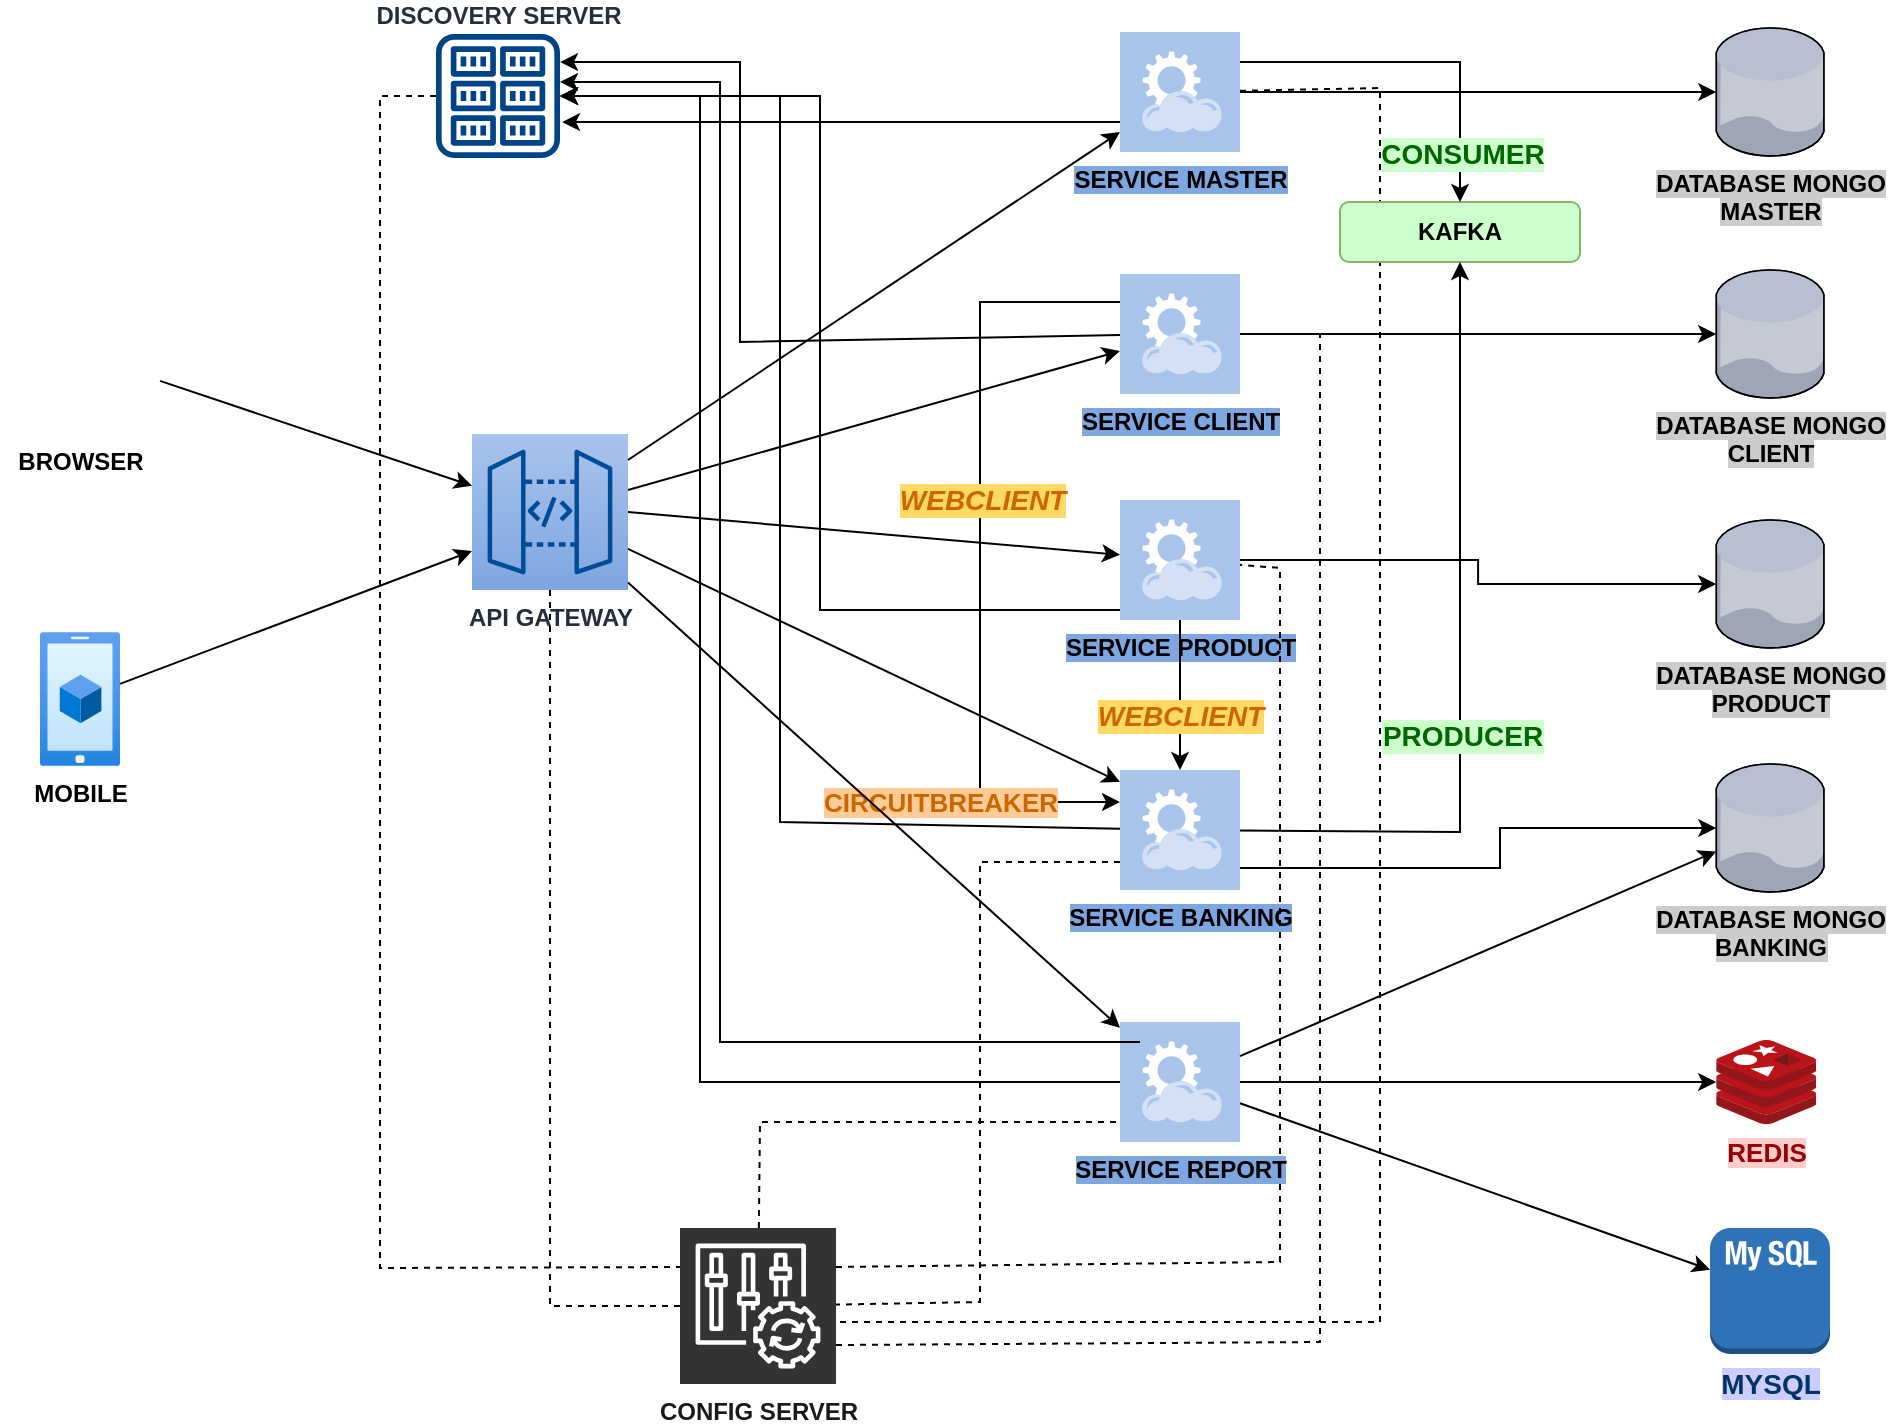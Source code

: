 <mxfile version="20.2.7" type="device"><diagram id="fUbpz79eXIuGwnuzM5sV" name="Página-1"><mxGraphModel dx="868" dy="482" grid="1" gridSize="10" guides="1" tooltips="1" connect="1" arrows="1" fold="1" page="1" pageScale="1" pageWidth="827" pageHeight="1169" math="0" shadow="0"><root><mxCell id="0"/><mxCell id="1" parent="0"/><mxCell id="qrkm8E97t-TaUOCHeXfc-1" value="&lt;b&gt;API GATEWAY&lt;/b&gt;" style="sketch=0;points=[[0,0,0],[0.25,0,0],[0.5,0,0],[0.75,0,0],[1,0,0],[0,1,0],[0.25,1,0],[0.5,1,0],[0.75,1,0],[1,1,0],[0,0.25,0],[0,0.5,0],[0,0.75,0],[1,0.25,0],[1,0.5,0],[1,0.75,0]];outlineConnect=0;fontColor=#232F3E;gradientColor=#A9C4EB;gradientDirection=north;fillColor=#7EA6E0;strokeColor=#004C99;dashed=0;verticalLabelPosition=bottom;verticalAlign=top;align=center;html=1;fontSize=12;fontStyle=0;aspect=fixed;shape=mxgraph.aws4.resourceIcon;resIcon=mxgraph.aws4.api_gateway;" parent="1" vertex="1"><mxGeometry x="296" y="276" width="78" height="78" as="geometry"/></mxCell><mxCell id="qrkm8E97t-TaUOCHeXfc-2" value="&lt;b&gt;BROWSER&lt;/b&gt;" style="shape=image;html=1;verticalAlign=top;verticalLabelPosition=bottom;labelBackgroundColor=#ffffff;imageAspect=0;aspect=fixed;image=https://cdn2.iconfinder.com/data/icons/whcompare-isometric-web-hosting-servers/50/web-browser-on-laptop-128.png" parent="1" vertex="1"><mxGeometry x="60" y="196" width="80" height="80" as="geometry"/></mxCell><mxCell id="9FbBqV4ePVfVegBzTySM-27" style="edgeStyle=orthogonalEdgeStyle;rounded=0;orthogonalLoop=1;jettySize=auto;html=1;fontColor=#1A1A1A;" parent="1" source="qrkm8E97t-TaUOCHeXfc-5" target="qrkm8E97t-TaUOCHeXfc-15" edge="1"><mxGeometry relative="1" as="geometry"/></mxCell><mxCell id="qrkm8E97t-TaUOCHeXfc-5" value="&lt;b style=&quot;background-color: rgb(126, 166, 224);&quot;&gt;SERVICE MASTER&lt;/b&gt;" style="shadow=0;dashed=0;html=1;strokeColor=none;fillColor=#A9C4EB;labelPosition=center;verticalLabelPosition=bottom;verticalAlign=top;align=center;outlineConnect=0;shape=mxgraph.veeam.2d.restful_apis;" parent="1" vertex="1"><mxGeometry x="620" y="75" width="60" height="60" as="geometry"/></mxCell><mxCell id="9FbBqV4ePVfVegBzTySM-26" style="edgeStyle=orthogonalEdgeStyle;rounded=0;orthogonalLoop=1;jettySize=auto;html=1;fontColor=#1A1A1A;" parent="1" source="qrkm8E97t-TaUOCHeXfc-6" target="qrkm8E97t-TaUOCHeXfc-14" edge="1"><mxGeometry relative="1" as="geometry"/></mxCell><mxCell id="qrkm8E97t-TaUOCHeXfc-6" value="&lt;b style=&quot;background-color: rgb(126, 166, 224);&quot;&gt;SERVICE CLIENT&lt;/b&gt;" style="shadow=0;dashed=0;html=1;strokeColor=none;fillColor=#A9C4EB;labelPosition=center;verticalLabelPosition=bottom;verticalAlign=top;align=center;outlineConnect=0;shape=mxgraph.veeam.2d.restful_apis;" parent="1" vertex="1"><mxGeometry x="620" y="196" width="60" height="60" as="geometry"/></mxCell><mxCell id="9FbBqV4ePVfVegBzTySM-25" style="edgeStyle=orthogonalEdgeStyle;rounded=0;orthogonalLoop=1;jettySize=auto;html=1;fontColor=#1A1A1A;" parent="1" source="qrkm8E97t-TaUOCHeXfc-7" target="qrkm8E97t-TaUOCHeXfc-16" edge="1"><mxGeometry relative="1" as="geometry"/></mxCell><mxCell id="qrkm8E97t-TaUOCHeXfc-7" value="&lt;b style=&quot;background-color: rgb(126, 166, 224);&quot;&gt;SERVICE PRODUCT&lt;/b&gt;" style="shadow=0;dashed=0;html=1;strokeColor=none;fillColor=#A9C4EB;labelPosition=center;verticalLabelPosition=bottom;verticalAlign=top;align=center;outlineConnect=0;shape=mxgraph.veeam.2d.restful_apis;" parent="1" vertex="1"><mxGeometry x="620" y="309" width="60" height="60" as="geometry"/></mxCell><mxCell id="9FbBqV4ePVfVegBzTySM-24" style="edgeStyle=orthogonalEdgeStyle;rounded=0;orthogonalLoop=1;jettySize=auto;html=1;fontColor=#1A1A1A;" parent="1" source="qrkm8E97t-TaUOCHeXfc-8" target="qrkm8E97t-TaUOCHeXfc-17" edge="1"><mxGeometry relative="1" as="geometry"><Array as="points"><mxPoint x="810" y="493"/><mxPoint x="810" y="473"/></Array><mxPoint x="790" y="520" as="sourcePoint"/></mxGeometry></mxCell><mxCell id="qrkm8E97t-TaUOCHeXfc-8" value="&lt;b style=&quot;background-color: rgb(126, 166, 224);&quot;&gt;SERVICE BANKING&lt;/b&gt;" style="shadow=0;dashed=0;html=1;strokeColor=none;fillColor=#A9C4EB;labelPosition=center;verticalLabelPosition=bottom;verticalAlign=top;align=center;outlineConnect=0;shape=mxgraph.veeam.2d.restful_apis;" parent="1" vertex="1"><mxGeometry x="620" y="444" width="60" height="60" as="geometry"/></mxCell><mxCell id="qrkm8E97t-TaUOCHeXfc-14" value="&lt;b style=&quot;background-color: rgb(204, 204, 204);&quot;&gt;DATABASE MONGO&lt;br&gt;CLIENT&lt;/b&gt;" style="verticalLabelPosition=bottom;sketch=0;aspect=fixed;html=1;verticalAlign=top;strokeColor=none;align=center;outlineConnect=0;shape=mxgraph.citrix.database;" parent="1" vertex="1"><mxGeometry x="918.1" y="194" width="54.4" height="64" as="geometry"/></mxCell><mxCell id="qrkm8E97t-TaUOCHeXfc-15" value="&lt;b style=&quot;background-color: rgb(204, 204, 204);&quot;&gt;DATABASE MONGO&lt;br&gt;MASTER&lt;/b&gt;" style="verticalLabelPosition=bottom;sketch=0;aspect=fixed;html=1;verticalAlign=top;strokeColor=none;align=center;outlineConnect=0;shape=mxgraph.citrix.database;" parent="1" vertex="1"><mxGeometry x="918.1" y="73" width="54.4" height="64" as="geometry"/></mxCell><mxCell id="qrkm8E97t-TaUOCHeXfc-16" value="&lt;b style=&quot;background-color: rgb(204, 204, 204);&quot;&gt;DATABASE MONGO&lt;br&gt;PRODUCT&lt;/b&gt;" style="verticalLabelPosition=bottom;sketch=0;aspect=fixed;html=1;verticalAlign=top;strokeColor=none;align=center;outlineConnect=0;shape=mxgraph.citrix.database;" parent="1" vertex="1"><mxGeometry x="918.1" y="319" width="54.4" height="64" as="geometry"/></mxCell><mxCell id="qrkm8E97t-TaUOCHeXfc-17" value="&lt;b style=&quot;background-color: rgb(204, 204, 204);&quot;&gt;DATABASE MONGO&lt;br&gt;BANKING&lt;/b&gt;" style="verticalLabelPosition=bottom;sketch=0;aspect=fixed;html=1;verticalAlign=top;strokeColor=none;align=center;outlineConnect=0;shape=mxgraph.citrix.database;" parent="1" vertex="1"><mxGeometry x="918.1" y="441" width="54.4" height="64" as="geometry"/></mxCell><mxCell id="9FbBqV4ePVfVegBzTySM-1" value="" style="endArrow=classic;html=1;rounded=0;" parent="1" source="qrkm8E97t-TaUOCHeXfc-1" target="qrkm8E97t-TaUOCHeXfc-5" edge="1"><mxGeometry width="50" height="50" relative="1" as="geometry"><mxPoint x="410" y="313" as="sourcePoint"/><mxPoint x="460" y="263" as="targetPoint"/></mxGeometry></mxCell><mxCell id="9FbBqV4ePVfVegBzTySM-2" value="" style="endArrow=classic;html=1;rounded=0;" parent="1" source="qrkm8E97t-TaUOCHeXfc-1" target="qrkm8E97t-TaUOCHeXfc-6" edge="1"><mxGeometry width="50" height="50" relative="1" as="geometry"><mxPoint x="350" y="283" as="sourcePoint"/><mxPoint x="460" y="263" as="targetPoint"/></mxGeometry></mxCell><mxCell id="9FbBqV4ePVfVegBzTySM-3" value="" style="endArrow=classic;html=1;rounded=0;exitX=1;exitY=0.5;exitDx=0;exitDy=0;exitPerimeter=0;" parent="1" source="qrkm8E97t-TaUOCHeXfc-1" target="qrkm8E97t-TaUOCHeXfc-7" edge="1"><mxGeometry width="50" height="50" relative="1" as="geometry"><mxPoint x="410" y="313" as="sourcePoint"/><mxPoint x="460" y="263" as="targetPoint"/></mxGeometry></mxCell><mxCell id="9FbBqV4ePVfVegBzTySM-4" value="" style="endArrow=classic;html=1;rounded=0;entryX=0;entryY=0.1;entryDx=0;entryDy=0;entryPerimeter=0;" parent="1" source="qrkm8E97t-TaUOCHeXfc-1" target="qrkm8E97t-TaUOCHeXfc-8" edge="1"><mxGeometry width="50" height="50" relative="1" as="geometry"><mxPoint x="350" y="283" as="sourcePoint"/><mxPoint x="460" y="263" as="targetPoint"/></mxGeometry></mxCell><mxCell id="9FbBqV4ePVfVegBzTySM-5" value="&lt;b&gt;DISCOVERY SERVER&lt;/b&gt;" style="sketch=0;outlineConnect=0;fontColor=#232F3E;gradientColor=none;fillColor=#004387;strokeColor=none;dashed=0;verticalLabelPosition=top;verticalAlign=bottom;align=center;html=1;fontSize=12;fontStyle=0;aspect=fixed;pointerEvents=1;shape=mxgraph.aws4.registry;labelPosition=center;" parent="1" vertex="1"><mxGeometry x="278" y="76" width="62" height="62" as="geometry"/></mxCell><mxCell id="9FbBqV4ePVfVegBzTySM-7" value="" style="endArrow=classic;html=1;rounded=0;exitX=0;exitY=0.75;exitDx=0;exitDy=0;exitPerimeter=0;entryX=1.016;entryY=0.71;entryDx=0;entryDy=0;entryPerimeter=0;" parent="1" source="qrkm8E97t-TaUOCHeXfc-5" target="9FbBqV4ePVfVegBzTySM-5" edge="1"><mxGeometry width="50" height="50" relative="1" as="geometry"><mxPoint x="610" y="120" as="sourcePoint"/><mxPoint x="350" y="120" as="targetPoint"/></mxGeometry></mxCell><mxCell id="9FbBqV4ePVfVegBzTySM-8" value="" style="endArrow=classic;html=1;rounded=0;entryX=1;entryY=0.226;entryDx=0;entryDy=0;entryPerimeter=0;" parent="1" source="qrkm8E97t-TaUOCHeXfc-6" target="9FbBqV4ePVfVegBzTySM-5" edge="1"><mxGeometry width="50" height="50" relative="1" as="geometry"><mxPoint x="460" y="313" as="sourcePoint"/><mxPoint x="340" y="103" as="targetPoint"/><Array as="points"><mxPoint x="430" y="230"/><mxPoint x="430" y="90"/></Array></mxGeometry></mxCell><mxCell id="9FbBqV4ePVfVegBzTySM-9" value="" style="endArrow=classic;html=1;rounded=0;exitX=0;exitY=0.917;exitDx=0;exitDy=0;exitPerimeter=0;" parent="1" source="qrkm8E97t-TaUOCHeXfc-7" target="9FbBqV4ePVfVegBzTySM-5" edge="1"><mxGeometry width="50" height="50" relative="1" as="geometry"><mxPoint x="570" y="360" as="sourcePoint"/><mxPoint x="360" y="140" as="targetPoint"/><Array as="points"><mxPoint x="470" y="364"/><mxPoint x="470" y="107"/></Array></mxGeometry></mxCell><mxCell id="9FbBqV4ePVfVegBzTySM-10" value="" style="endArrow=classic;html=1;rounded=0;" parent="1" source="qrkm8E97t-TaUOCHeXfc-8" target="9FbBqV4ePVfVegBzTySM-5" edge="1"><mxGeometry width="50" height="50" relative="1" as="geometry"><mxPoint x="460" y="313" as="sourcePoint"/><mxPoint x="510" y="263" as="targetPoint"/><Array as="points"><mxPoint x="450" y="470"/><mxPoint x="450" y="107"/></Array></mxGeometry></mxCell><mxCell id="9FbBqV4ePVfVegBzTySM-11" value="&lt;b&gt;CONFIG SERVER&lt;/b&gt;" style="sketch=0;points=[[0,0,0],[0.25,0,0],[0.5,0,0],[0.75,0,0],[1,0,0],[0,1,0],[0.25,1,0],[0.5,1,0],[0.75,1,0],[1,1,0],[0,0.25,0],[0,0.5,0],[0,0.75,0],[1,0.25,0],[1,0.5,0],[1,0.75,0]];points=[[0,0,0],[0.25,0,0],[0.5,0,0],[0.75,0,0],[1,0,0],[0,1,0],[0.25,1,0],[0.5,1,0],[0.75,1,0],[1,1,0],[0,0.25,0],[0,0.5,0],[0,0.75,0],[1,0.25,0],[1,0.5,0],[1,0.75,0]];outlineConnect=0;fontColor=#1A1A1A;gradientColor=none;gradientDirection=north;fillColor=#333333;strokeColor=#ffffff;dashed=0;verticalLabelPosition=bottom;verticalAlign=top;align=center;html=1;fontSize=12;fontStyle=0;aspect=fixed;shape=mxgraph.aws4.resourceIcon;resIcon=mxgraph.aws4.config;" parent="1" vertex="1"><mxGeometry x="400" y="673" width="78" height="78" as="geometry"/></mxCell><mxCell id="9FbBqV4ePVfVegBzTySM-12" value="&lt;b&gt;MOBILE&lt;/b&gt;" style="aspect=fixed;html=1;points=[];align=center;image;fontSize=12;image=img/lib/azure2/general/Mobile.svg;fillColor=#1A1A1A;gradientColor=none;" parent="1" vertex="1"><mxGeometry x="80" y="375" width="40" height="67" as="geometry"/></mxCell><mxCell id="9FbBqV4ePVfVegBzTySM-13" value="" style="endArrow=classic;html=1;rounded=0;" parent="1" source="qrkm8E97t-TaUOCHeXfc-2" target="qrkm8E97t-TaUOCHeXfc-1" edge="1"><mxGeometry width="50" height="50" relative="1" as="geometry"><mxPoint x="180" y="273" as="sourcePoint"/><mxPoint x="270" y="293" as="targetPoint"/></mxGeometry></mxCell><mxCell id="9FbBqV4ePVfVegBzTySM-14" value="" style="endArrow=classic;html=1;rounded=0;entryX=0;entryY=0.75;entryDx=0;entryDy=0;entryPerimeter=0;" parent="1" source="9FbBqV4ePVfVegBzTySM-12" target="qrkm8E97t-TaUOCHeXfc-1" edge="1"><mxGeometry width="50" height="50" relative="1" as="geometry"><mxPoint x="460" y="433" as="sourcePoint"/><mxPoint x="510" y="383" as="targetPoint"/></mxGeometry></mxCell><mxCell id="9FbBqV4ePVfVegBzTySM-15" value="" style="endArrow=none;dashed=1;html=1;rounded=0;entryX=0.5;entryY=1;entryDx=0;entryDy=0;entryPerimeter=0;" parent="1" source="9FbBqV4ePVfVegBzTySM-11" target="qrkm8E97t-TaUOCHeXfc-1" edge="1"><mxGeometry width="50" height="50" relative="1" as="geometry"><mxPoint x="460" y="433" as="sourcePoint"/><mxPoint x="510" y="383" as="targetPoint"/><Array as="points"><mxPoint x="335" y="712"/></Array></mxGeometry></mxCell><mxCell id="9FbBqV4ePVfVegBzTySM-16" value="" style="endArrow=none;dashed=1;html=1;rounded=0;exitX=0;exitY=0.767;exitDx=0;exitDy=0;exitPerimeter=0;" parent="1" source="qrkm8E97t-TaUOCHeXfc-8" target="9FbBqV4ePVfVegBzTySM-11" edge="1"><mxGeometry width="50" height="50" relative="1" as="geometry"><mxPoint x="610" y="490" as="sourcePoint"/><mxPoint x="550" y="573" as="targetPoint"/><Array as="points"><mxPoint x="550" y="490"/><mxPoint x="550" y="710"/></Array></mxGeometry></mxCell><mxCell id="9FbBqV4ePVfVegBzTySM-17" value="" style="endArrow=none;dashed=1;html=1;rounded=0;exitX=1;exitY=0.25;exitDx=0;exitDy=0;exitPerimeter=0;" parent="1" source="9FbBqV4ePVfVegBzTySM-11" target="qrkm8E97t-TaUOCHeXfc-7" edge="1"><mxGeometry width="50" height="50" relative="1" as="geometry"><mxPoint x="460" y="433" as="sourcePoint"/><mxPoint x="700" y="373" as="targetPoint"/><Array as="points"><mxPoint x="700" y="690"/><mxPoint x="700" y="343"/></Array></mxGeometry></mxCell><mxCell id="9FbBqV4ePVfVegBzTySM-18" value="" style="endArrow=none;dashed=1;html=1;rounded=0;exitX=1;exitY=0.75;exitDx=0;exitDy=0;exitPerimeter=0;" parent="1" source="9FbBqV4ePVfVegBzTySM-11" target="qrkm8E97t-TaUOCHeXfc-6" edge="1"><mxGeometry width="50" height="50" relative="1" as="geometry"><mxPoint x="510" y="633" as="sourcePoint"/><mxPoint x="730" y="633" as="targetPoint"/><Array as="points"><mxPoint x="720" y="730"/><mxPoint x="720" y="226"/></Array></mxGeometry></mxCell><mxCell id="9FbBqV4ePVfVegBzTySM-19" value="" style="endArrow=none;dashed=1;html=1;rounded=0;" parent="1" target="qrkm8E97t-TaUOCHeXfc-5" edge="1"><mxGeometry width="50" height="50" relative="1" as="geometry"><mxPoint x="480" y="720" as="sourcePoint"/><mxPoint x="510" y="383" as="targetPoint"/><Array as="points"><mxPoint x="570" y="720"/><mxPoint x="750" y="720"/><mxPoint x="750" y="103"/></Array></mxGeometry></mxCell><mxCell id="9FbBqV4ePVfVegBzTySM-20" value="" style="endArrow=none;dashed=1;html=1;rounded=0;entryX=0;entryY=0.25;entryDx=0;entryDy=0;entryPerimeter=0;" parent="1" source="9FbBqV4ePVfVegBzTySM-5" target="9FbBqV4ePVfVegBzTySM-11" edge="1"><mxGeometry width="50" height="50" relative="1" as="geometry"><mxPoint x="389" y="383" as="sourcePoint"/><mxPoint x="430" y="573" as="targetPoint"/><Array as="points"><mxPoint x="250" y="107"/><mxPoint x="250" y="693"/></Array></mxGeometry></mxCell><mxCell id="BE4HciEGZ0AQKQUYVolI-4" value="KAFKA" style="rounded=1;whiteSpace=wrap;html=1;fontStyle=1;labelBackgroundColor=none;fillColor=#CCFFCC;strokeColor=#82b366;" parent="1" vertex="1"><mxGeometry x="730" y="160" width="120" height="30" as="geometry"/></mxCell><mxCell id="BE4HciEGZ0AQKQUYVolI-5" value="" style="endArrow=classic;html=1;rounded=0;" parent="1" source="qrkm8E97t-TaUOCHeXfc-8" target="BE4HciEGZ0AQKQUYVolI-4" edge="1"><mxGeometry width="50" height="50" relative="1" as="geometry"><mxPoint x="540" y="350" as="sourcePoint"/><mxPoint x="590" y="300" as="targetPoint"/><Array as="points"><mxPoint x="790" y="475"/></Array></mxGeometry></mxCell><mxCell id="BE4HciEGZ0AQKQUYVolI-26" value="PRODUCER" style="edgeLabel;html=1;align=center;verticalAlign=middle;resizable=0;points=[];fontSize=14;fontColor=#006600;fontStyle=1;labelBackgroundColor=#CCFFCC;" parent="BE4HciEGZ0AQKQUYVolI-5" vertex="1" connectable="0"><mxGeometry x="-0.2" y="-1" relative="1" as="geometry"><mxPoint as="offset"/></mxGeometry></mxCell><mxCell id="BE4HciEGZ0AQKQUYVolI-6" value="" style="endArrow=classic;html=1;rounded=0;" parent="1" target="BE4HciEGZ0AQKQUYVolI-4" edge="1"><mxGeometry width="50" height="50" relative="1" as="geometry"><mxPoint x="680" y="90" as="sourcePoint"/><mxPoint x="590" y="300" as="targetPoint"/><Array as="points"><mxPoint x="790" y="90"/></Array></mxGeometry></mxCell><mxCell id="BE4HciEGZ0AQKQUYVolI-28" value="CONSUMER" style="edgeLabel;html=1;align=center;verticalAlign=middle;resizable=0;points=[];fontSize=14;fontColor=#006600;fontStyle=1;labelBackgroundColor=#CCFFCC;" parent="BE4HciEGZ0AQKQUYVolI-6" vertex="1" connectable="0"><mxGeometry x="0.733" y="1" relative="1" as="geometry"><mxPoint as="offset"/></mxGeometry></mxCell><mxCell id="BE4HciEGZ0AQKQUYVolI-10" value="" style="endArrow=classic;html=1;rounded=0;fontColor=#000099;" parent="1" source="qrkm8E97t-TaUOCHeXfc-7" target="qrkm8E97t-TaUOCHeXfc-8" edge="1"><mxGeometry width="50" height="50" relative="1" as="geometry"><mxPoint x="420" y="430" as="sourcePoint"/><mxPoint x="470" y="380" as="targetPoint"/></mxGeometry></mxCell><mxCell id="BE4HciEGZ0AQKQUYVolI-13" value="WEBCLIENT" style="edgeLabel;html=1;align=center;verticalAlign=middle;resizable=0;points=[];fontColor=#CC6600;fontSize=14;fontStyle=3;labelBackgroundColor=#FFD966;" parent="BE4HciEGZ0AQKQUYVolI-10" vertex="1" connectable="0"><mxGeometry x="0.275" relative="1" as="geometry"><mxPoint as="offset"/></mxGeometry></mxCell><mxCell id="BE4HciEGZ0AQKQUYVolI-11" value="&lt;b style=&quot;background-color: rgb(126, 166, 224);&quot;&gt;SERVICE REPORT&lt;/b&gt;" style="shadow=0;dashed=0;html=1;strokeColor=none;fillColor=#A9C4EB;labelPosition=center;verticalLabelPosition=bottom;verticalAlign=top;align=center;outlineConnect=0;shape=mxgraph.veeam.2d.restful_apis;" parent="1" vertex="1"><mxGeometry x="620" y="570" width="60" height="60" as="geometry"/></mxCell><mxCell id="BE4HciEGZ0AQKQUYVolI-15" value="" style="endArrow=classic;html=1;rounded=0;fontSize=14;fontColor=#CC6600;entryX=0;entryY=0.267;entryDx=0;entryDy=0;entryPerimeter=0;exitX=0;exitY=0.233;exitDx=0;exitDy=0;exitPerimeter=0;" parent="1" source="qrkm8E97t-TaUOCHeXfc-6" target="qrkm8E97t-TaUOCHeXfc-8" edge="1"><mxGeometry width="50" height="50" relative="1" as="geometry"><mxPoint x="590" y="210" as="sourcePoint"/><mxPoint x="690" y="380" as="targetPoint"/><Array as="points"><mxPoint x="550" y="210"/><mxPoint x="550" y="460"/></Array></mxGeometry></mxCell><mxCell id="BE4HciEGZ0AQKQUYVolI-16" value="WEBCLIENT" style="edgeLabel;html=1;align=center;verticalAlign=middle;resizable=0;points=[];fontSize=14;fontColor=#CC6600;fontStyle=3;labelBackgroundColor=#FFD966;" parent="BE4HciEGZ0AQKQUYVolI-15" vertex="1" connectable="0"><mxGeometry x="-0.136" y="1" relative="1" as="geometry"><mxPoint as="offset"/></mxGeometry></mxCell><mxCell id="BE4HciEGZ0AQKQUYVolI-35" value="&lt;font style=&quot;background-color: rgb(255, 204, 153);&quot; color=&quot;#cc6600&quot;&gt;CIRCUITBREAKER&lt;/font&gt;" style="edgeLabel;html=1;align=center;verticalAlign=middle;resizable=0;points=[];fontSize=13;fontColor=#003366;fontStyle=1" parent="BE4HciEGZ0AQKQUYVolI-15" vertex="1" connectable="0"><mxGeometry x="0.292" relative="1" as="geometry"><mxPoint x="-20" y="68" as="offset"/></mxGeometry></mxCell><mxCell id="BE4HciEGZ0AQKQUYVolI-19" value="" style="endArrow=classic;html=1;rounded=0;fontSize=14;fontColor=#006600;" parent="1" source="BE4HciEGZ0AQKQUYVolI-11" target="qrkm8E97t-TaUOCHeXfc-17" edge="1"><mxGeometry width="50" height="50" relative="1" as="geometry"><mxPoint x="640" y="580" as="sourcePoint"/><mxPoint x="690" y="530" as="targetPoint"/></mxGeometry></mxCell><mxCell id="BE4HciEGZ0AQKQUYVolI-20" value="&lt;b&gt;&lt;font color=&quot;#990000&quot; style=&quot;font-size: 13px; background-color: rgb(255, 204, 204);&quot;&gt;REDIS&lt;/font&gt;&lt;/b&gt;" style="sketch=0;aspect=fixed;html=1;points=[];align=center;image;fontSize=12;image=img/lib/mscae/Cache_Redis_Product.svg;labelBackgroundColor=none;labelBorderColor=none;fontColor=#000000;" parent="1" vertex="1"><mxGeometry x="918.1" y="579" width="50" height="42" as="geometry"/></mxCell><mxCell id="BE4HciEGZ0AQKQUYVolI-21" value="" style="endArrow=classic;html=1;rounded=0;fontSize=14;fontColor=#000000;" parent="1" source="BE4HciEGZ0AQKQUYVolI-11" target="BE4HciEGZ0AQKQUYVolI-20" edge="1"><mxGeometry width="50" height="50" relative="1" as="geometry"><mxPoint x="640" y="580" as="sourcePoint"/><mxPoint x="690" y="530" as="targetPoint"/></mxGeometry></mxCell><mxCell id="BE4HciEGZ0AQKQUYVolI-23" value="&lt;b&gt;&lt;font style=&quot;background-color: rgb(204, 204, 255);&quot; color=&quot;#003366&quot;&gt;MYSQL&lt;/font&gt;&lt;/b&gt;" style="outlineConnect=0;dashed=0;verticalLabelPosition=bottom;verticalAlign=top;align=center;html=1;shape=mxgraph.aws3.mysql_db_instance_2;fillColor=#2E73B8;gradientColor=none;labelBackgroundColor=none;labelBorderColor=none;fontSize=14;fontColor=#000000;" parent="1" vertex="1"><mxGeometry x="915" y="673" width="60" height="63" as="geometry"/></mxCell><mxCell id="BE4HciEGZ0AQKQUYVolI-24" value="" style="endArrow=classic;html=1;rounded=0;fontSize=14;fontColor=#000000;" parent="1" source="BE4HciEGZ0AQKQUYVolI-11" target="BE4HciEGZ0AQKQUYVolI-23" edge="1"><mxGeometry width="50" height="50" relative="1" as="geometry"><mxPoint x="640" y="580" as="sourcePoint"/><mxPoint x="690" y="530" as="targetPoint"/></mxGeometry></mxCell><mxCell id="BE4HciEGZ0AQKQUYVolI-29" value="" style="endArrow=none;dashed=1;html=1;rounded=0;fontSize=14;fontColor=#006600;entryX=0;entryY=0.833;entryDx=0;entryDy=0;entryPerimeter=0;" parent="1" source="9FbBqV4ePVfVegBzTySM-11" target="BE4HciEGZ0AQKQUYVolI-11" edge="1"><mxGeometry width="50" height="50" relative="1" as="geometry"><mxPoint x="640" y="560" as="sourcePoint"/><mxPoint x="600" y="620" as="targetPoint"/><Array as="points"><mxPoint x="440" y="620"/></Array></mxGeometry></mxCell><mxCell id="BE4HciEGZ0AQKQUYVolI-30" value="" style="endArrow=classic;html=1;rounded=0;fontSize=14;fontColor=#006600;" parent="1" source="qrkm8E97t-TaUOCHeXfc-1" target="BE4HciEGZ0AQKQUYVolI-11" edge="1"><mxGeometry width="50" height="50" relative="1" as="geometry"><mxPoint x="640" y="410" as="sourcePoint"/><mxPoint x="690" y="360" as="targetPoint"/></mxGeometry></mxCell><mxCell id="BE4HciEGZ0AQKQUYVolI-31" value="" style="endArrow=classic;html=1;rounded=0;fontSize=14;fontColor=#006600;" parent="1" source="BE4HciEGZ0AQKQUYVolI-11" target="9FbBqV4ePVfVegBzTySM-5" edge="1"><mxGeometry width="50" height="50" relative="1" as="geometry"><mxPoint x="640" y="340" as="sourcePoint"/><mxPoint x="690" y="290" as="targetPoint"/><Array as="points"><mxPoint x="410" y="600"/><mxPoint x="410" y="107"/></Array></mxGeometry></mxCell><mxCell id="CDczE6t6RMIYJdM3TS1c-2" value="" style="endArrow=classic;html=1;rounded=0;entryX=1;entryY=0.387;entryDx=0;entryDy=0;entryPerimeter=0;" edge="1" parent="1" target="9FbBqV4ePVfVegBzTySM-5"><mxGeometry width="50" height="50" relative="1" as="geometry"><mxPoint x="630" y="580" as="sourcePoint"/><mxPoint x="470" y="450" as="targetPoint"/><Array as="points"><mxPoint x="420" y="580"/><mxPoint x="420" y="100"/></Array></mxGeometry></mxCell></root></mxGraphModel></diagram></mxfile>